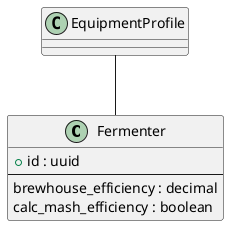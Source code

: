 @startuml
class "Fermenter" as Fermenter {
    + id : uuid
    --
    brewhouse_efficiency : decimal          /' EngUnit: %, Brewhouse Efficiency '/
    calc_mash_efficiency : boolean          /' Calculate Mash Efficiency '/
}

EquipmentProfile -- Fermenter
@enduml